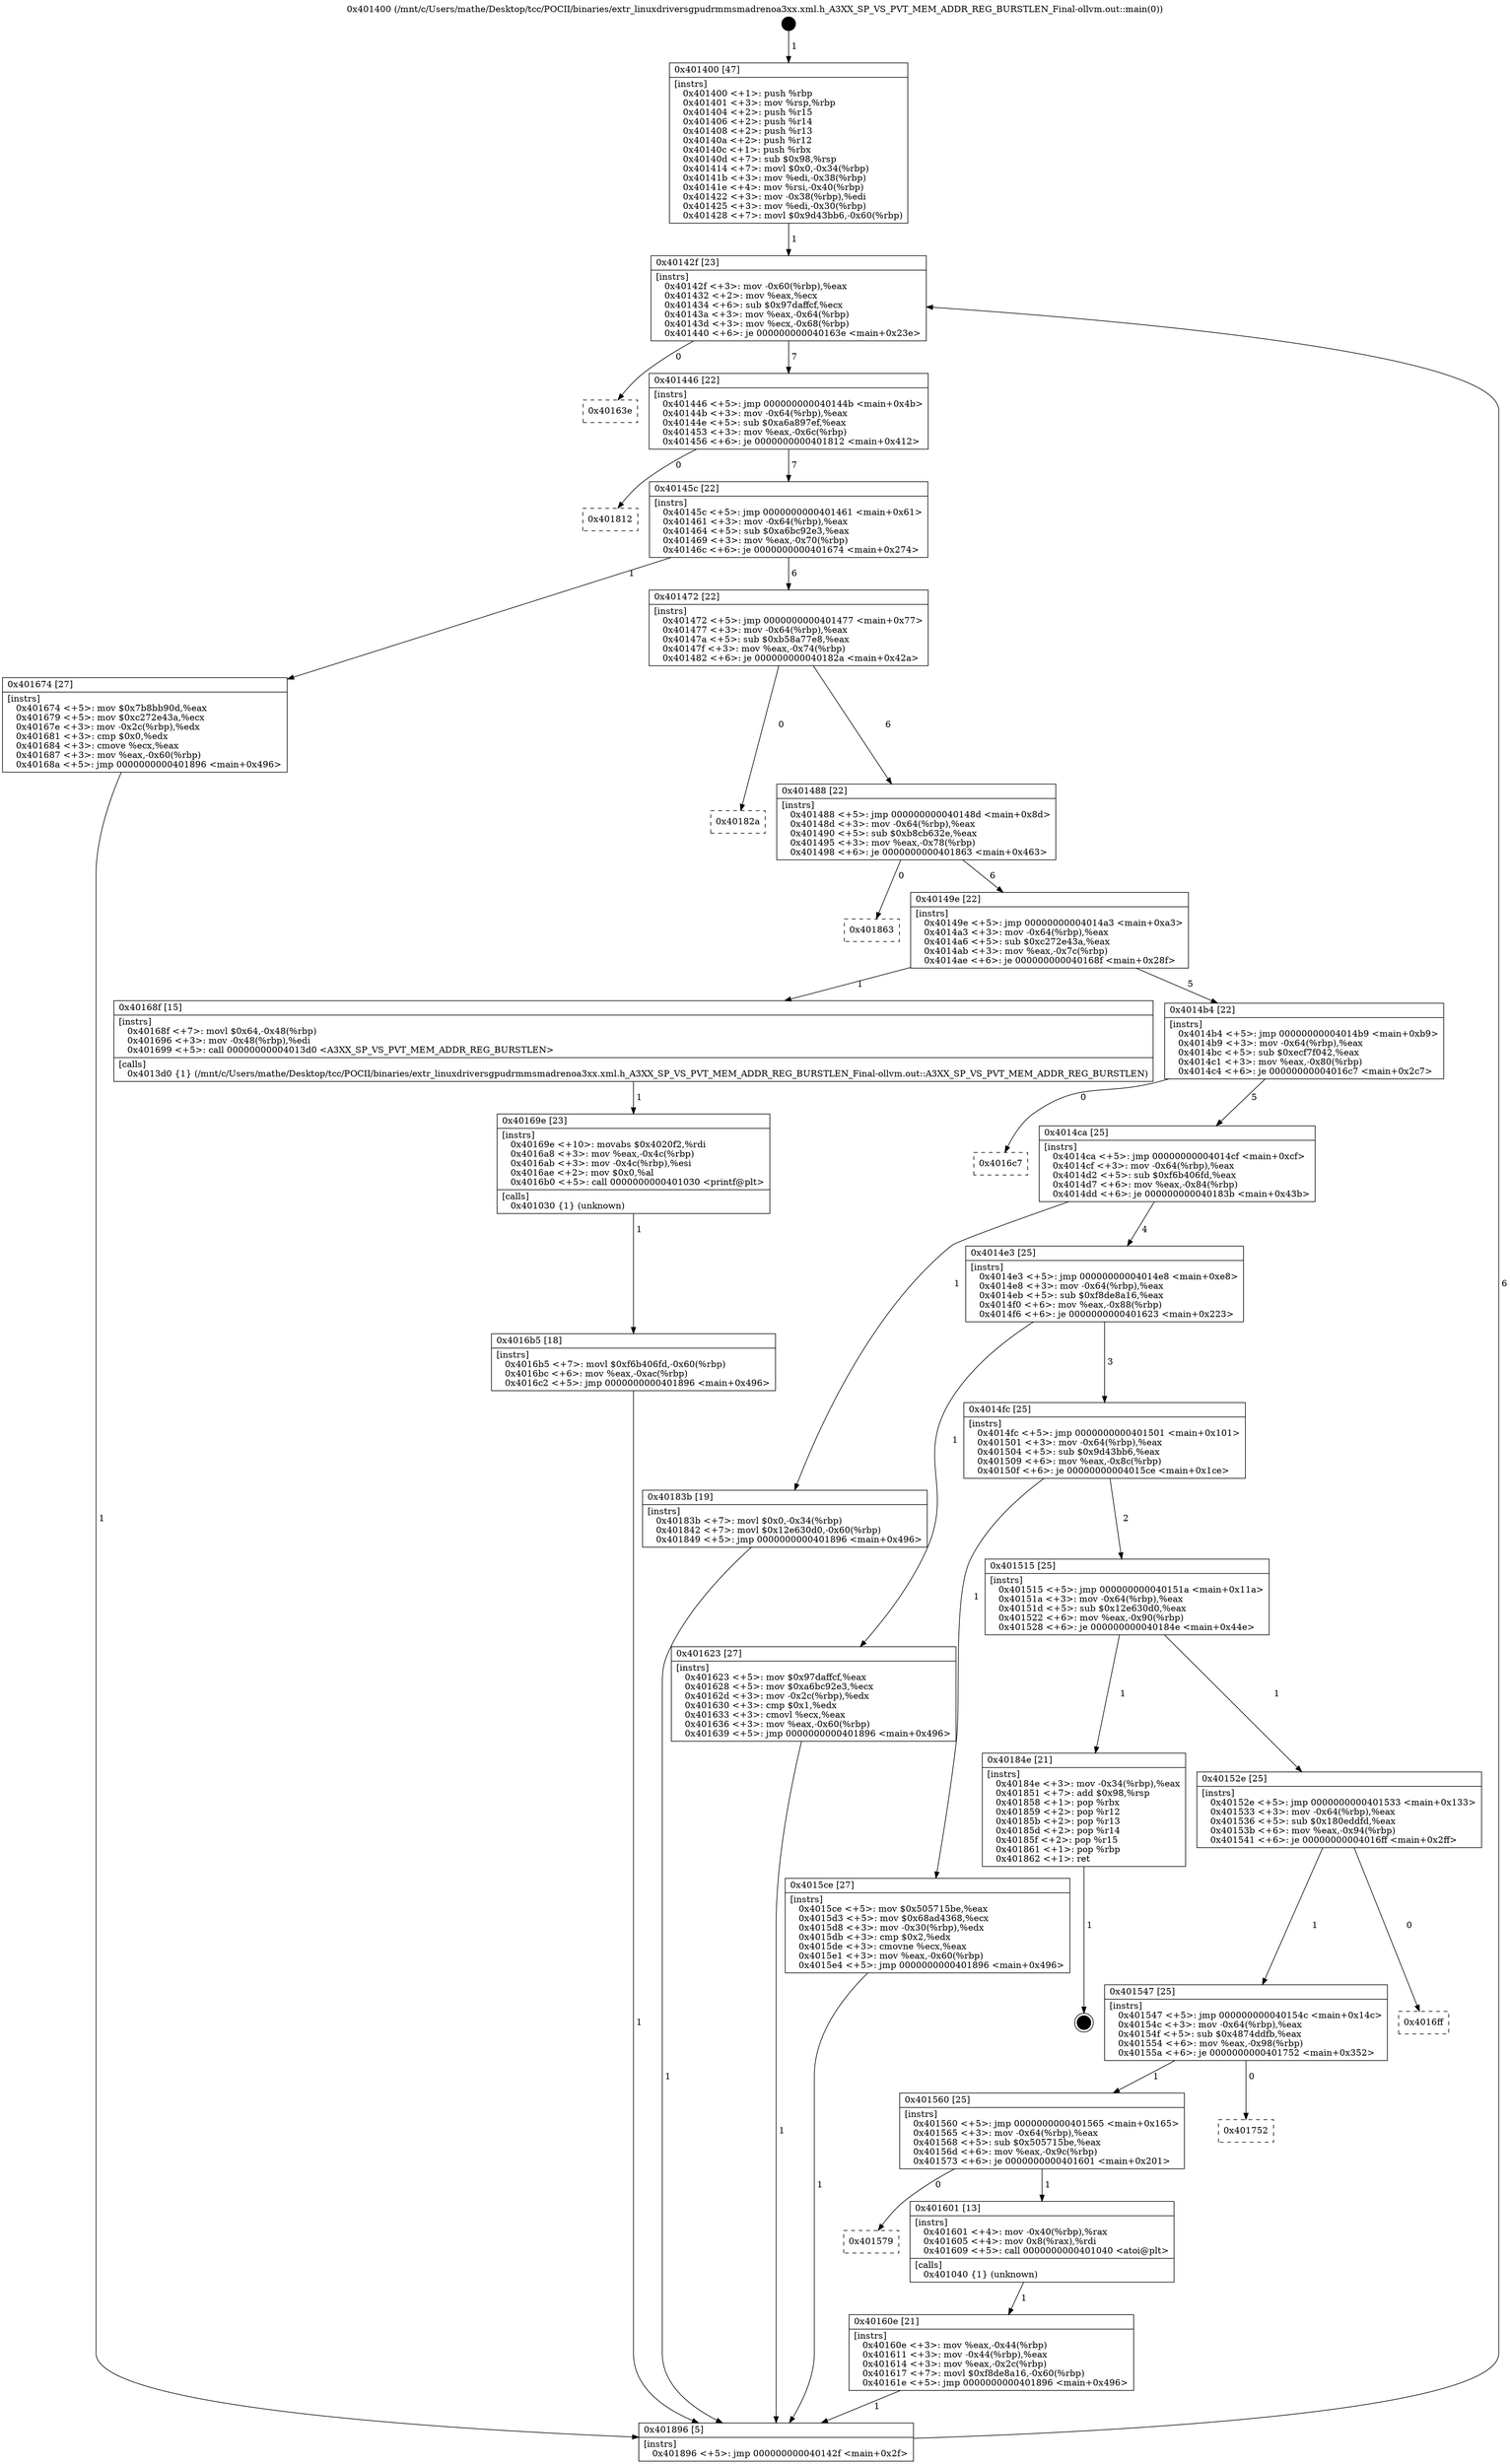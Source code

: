 digraph "0x401400" {
  label = "0x401400 (/mnt/c/Users/mathe/Desktop/tcc/POCII/binaries/extr_linuxdriversgpudrmmsmadrenoa3xx.xml.h_A3XX_SP_VS_PVT_MEM_ADDR_REG_BURSTLEN_Final-ollvm.out::main(0))"
  labelloc = "t"
  node[shape=record]

  Entry [label="",width=0.3,height=0.3,shape=circle,fillcolor=black,style=filled]
  "0x40142f" [label="{
     0x40142f [23]\l
     | [instrs]\l
     &nbsp;&nbsp;0x40142f \<+3\>: mov -0x60(%rbp),%eax\l
     &nbsp;&nbsp;0x401432 \<+2\>: mov %eax,%ecx\l
     &nbsp;&nbsp;0x401434 \<+6\>: sub $0x97daffcf,%ecx\l
     &nbsp;&nbsp;0x40143a \<+3\>: mov %eax,-0x64(%rbp)\l
     &nbsp;&nbsp;0x40143d \<+3\>: mov %ecx,-0x68(%rbp)\l
     &nbsp;&nbsp;0x401440 \<+6\>: je 000000000040163e \<main+0x23e\>\l
  }"]
  "0x40163e" [label="{
     0x40163e\l
  }", style=dashed]
  "0x401446" [label="{
     0x401446 [22]\l
     | [instrs]\l
     &nbsp;&nbsp;0x401446 \<+5\>: jmp 000000000040144b \<main+0x4b\>\l
     &nbsp;&nbsp;0x40144b \<+3\>: mov -0x64(%rbp),%eax\l
     &nbsp;&nbsp;0x40144e \<+5\>: sub $0xa6a897ef,%eax\l
     &nbsp;&nbsp;0x401453 \<+3\>: mov %eax,-0x6c(%rbp)\l
     &nbsp;&nbsp;0x401456 \<+6\>: je 0000000000401812 \<main+0x412\>\l
  }"]
  Exit [label="",width=0.3,height=0.3,shape=circle,fillcolor=black,style=filled,peripheries=2]
  "0x401812" [label="{
     0x401812\l
  }", style=dashed]
  "0x40145c" [label="{
     0x40145c [22]\l
     | [instrs]\l
     &nbsp;&nbsp;0x40145c \<+5\>: jmp 0000000000401461 \<main+0x61\>\l
     &nbsp;&nbsp;0x401461 \<+3\>: mov -0x64(%rbp),%eax\l
     &nbsp;&nbsp;0x401464 \<+5\>: sub $0xa6bc92e3,%eax\l
     &nbsp;&nbsp;0x401469 \<+3\>: mov %eax,-0x70(%rbp)\l
     &nbsp;&nbsp;0x40146c \<+6\>: je 0000000000401674 \<main+0x274\>\l
  }"]
  "0x4016b5" [label="{
     0x4016b5 [18]\l
     | [instrs]\l
     &nbsp;&nbsp;0x4016b5 \<+7\>: movl $0xf6b406fd,-0x60(%rbp)\l
     &nbsp;&nbsp;0x4016bc \<+6\>: mov %eax,-0xac(%rbp)\l
     &nbsp;&nbsp;0x4016c2 \<+5\>: jmp 0000000000401896 \<main+0x496\>\l
  }"]
  "0x401674" [label="{
     0x401674 [27]\l
     | [instrs]\l
     &nbsp;&nbsp;0x401674 \<+5\>: mov $0x7b8bb90d,%eax\l
     &nbsp;&nbsp;0x401679 \<+5\>: mov $0xc272e43a,%ecx\l
     &nbsp;&nbsp;0x40167e \<+3\>: mov -0x2c(%rbp),%edx\l
     &nbsp;&nbsp;0x401681 \<+3\>: cmp $0x0,%edx\l
     &nbsp;&nbsp;0x401684 \<+3\>: cmove %ecx,%eax\l
     &nbsp;&nbsp;0x401687 \<+3\>: mov %eax,-0x60(%rbp)\l
     &nbsp;&nbsp;0x40168a \<+5\>: jmp 0000000000401896 \<main+0x496\>\l
  }"]
  "0x401472" [label="{
     0x401472 [22]\l
     | [instrs]\l
     &nbsp;&nbsp;0x401472 \<+5\>: jmp 0000000000401477 \<main+0x77\>\l
     &nbsp;&nbsp;0x401477 \<+3\>: mov -0x64(%rbp),%eax\l
     &nbsp;&nbsp;0x40147a \<+5\>: sub $0xb58a77e8,%eax\l
     &nbsp;&nbsp;0x40147f \<+3\>: mov %eax,-0x74(%rbp)\l
     &nbsp;&nbsp;0x401482 \<+6\>: je 000000000040182a \<main+0x42a\>\l
  }"]
  "0x40169e" [label="{
     0x40169e [23]\l
     | [instrs]\l
     &nbsp;&nbsp;0x40169e \<+10\>: movabs $0x4020f2,%rdi\l
     &nbsp;&nbsp;0x4016a8 \<+3\>: mov %eax,-0x4c(%rbp)\l
     &nbsp;&nbsp;0x4016ab \<+3\>: mov -0x4c(%rbp),%esi\l
     &nbsp;&nbsp;0x4016ae \<+2\>: mov $0x0,%al\l
     &nbsp;&nbsp;0x4016b0 \<+5\>: call 0000000000401030 \<printf@plt\>\l
     | [calls]\l
     &nbsp;&nbsp;0x401030 \{1\} (unknown)\l
  }"]
  "0x40182a" [label="{
     0x40182a\l
  }", style=dashed]
  "0x401488" [label="{
     0x401488 [22]\l
     | [instrs]\l
     &nbsp;&nbsp;0x401488 \<+5\>: jmp 000000000040148d \<main+0x8d\>\l
     &nbsp;&nbsp;0x40148d \<+3\>: mov -0x64(%rbp),%eax\l
     &nbsp;&nbsp;0x401490 \<+5\>: sub $0xb8cb632e,%eax\l
     &nbsp;&nbsp;0x401495 \<+3\>: mov %eax,-0x78(%rbp)\l
     &nbsp;&nbsp;0x401498 \<+6\>: je 0000000000401863 \<main+0x463\>\l
  }"]
  "0x40160e" [label="{
     0x40160e [21]\l
     | [instrs]\l
     &nbsp;&nbsp;0x40160e \<+3\>: mov %eax,-0x44(%rbp)\l
     &nbsp;&nbsp;0x401611 \<+3\>: mov -0x44(%rbp),%eax\l
     &nbsp;&nbsp;0x401614 \<+3\>: mov %eax,-0x2c(%rbp)\l
     &nbsp;&nbsp;0x401617 \<+7\>: movl $0xf8de8a16,-0x60(%rbp)\l
     &nbsp;&nbsp;0x40161e \<+5\>: jmp 0000000000401896 \<main+0x496\>\l
  }"]
  "0x401863" [label="{
     0x401863\l
  }", style=dashed]
  "0x40149e" [label="{
     0x40149e [22]\l
     | [instrs]\l
     &nbsp;&nbsp;0x40149e \<+5\>: jmp 00000000004014a3 \<main+0xa3\>\l
     &nbsp;&nbsp;0x4014a3 \<+3\>: mov -0x64(%rbp),%eax\l
     &nbsp;&nbsp;0x4014a6 \<+5\>: sub $0xc272e43a,%eax\l
     &nbsp;&nbsp;0x4014ab \<+3\>: mov %eax,-0x7c(%rbp)\l
     &nbsp;&nbsp;0x4014ae \<+6\>: je 000000000040168f \<main+0x28f\>\l
  }"]
  "0x401579" [label="{
     0x401579\l
  }", style=dashed]
  "0x40168f" [label="{
     0x40168f [15]\l
     | [instrs]\l
     &nbsp;&nbsp;0x40168f \<+7\>: movl $0x64,-0x48(%rbp)\l
     &nbsp;&nbsp;0x401696 \<+3\>: mov -0x48(%rbp),%edi\l
     &nbsp;&nbsp;0x401699 \<+5\>: call 00000000004013d0 \<A3XX_SP_VS_PVT_MEM_ADDR_REG_BURSTLEN\>\l
     | [calls]\l
     &nbsp;&nbsp;0x4013d0 \{1\} (/mnt/c/Users/mathe/Desktop/tcc/POCII/binaries/extr_linuxdriversgpudrmmsmadrenoa3xx.xml.h_A3XX_SP_VS_PVT_MEM_ADDR_REG_BURSTLEN_Final-ollvm.out::A3XX_SP_VS_PVT_MEM_ADDR_REG_BURSTLEN)\l
  }"]
  "0x4014b4" [label="{
     0x4014b4 [22]\l
     | [instrs]\l
     &nbsp;&nbsp;0x4014b4 \<+5\>: jmp 00000000004014b9 \<main+0xb9\>\l
     &nbsp;&nbsp;0x4014b9 \<+3\>: mov -0x64(%rbp),%eax\l
     &nbsp;&nbsp;0x4014bc \<+5\>: sub $0xecf7f042,%eax\l
     &nbsp;&nbsp;0x4014c1 \<+3\>: mov %eax,-0x80(%rbp)\l
     &nbsp;&nbsp;0x4014c4 \<+6\>: je 00000000004016c7 \<main+0x2c7\>\l
  }"]
  "0x401601" [label="{
     0x401601 [13]\l
     | [instrs]\l
     &nbsp;&nbsp;0x401601 \<+4\>: mov -0x40(%rbp),%rax\l
     &nbsp;&nbsp;0x401605 \<+4\>: mov 0x8(%rax),%rdi\l
     &nbsp;&nbsp;0x401609 \<+5\>: call 0000000000401040 \<atoi@plt\>\l
     | [calls]\l
     &nbsp;&nbsp;0x401040 \{1\} (unknown)\l
  }"]
  "0x4016c7" [label="{
     0x4016c7\l
  }", style=dashed]
  "0x4014ca" [label="{
     0x4014ca [25]\l
     | [instrs]\l
     &nbsp;&nbsp;0x4014ca \<+5\>: jmp 00000000004014cf \<main+0xcf\>\l
     &nbsp;&nbsp;0x4014cf \<+3\>: mov -0x64(%rbp),%eax\l
     &nbsp;&nbsp;0x4014d2 \<+5\>: sub $0xf6b406fd,%eax\l
     &nbsp;&nbsp;0x4014d7 \<+6\>: mov %eax,-0x84(%rbp)\l
     &nbsp;&nbsp;0x4014dd \<+6\>: je 000000000040183b \<main+0x43b\>\l
  }"]
  "0x401560" [label="{
     0x401560 [25]\l
     | [instrs]\l
     &nbsp;&nbsp;0x401560 \<+5\>: jmp 0000000000401565 \<main+0x165\>\l
     &nbsp;&nbsp;0x401565 \<+3\>: mov -0x64(%rbp),%eax\l
     &nbsp;&nbsp;0x401568 \<+5\>: sub $0x505715be,%eax\l
     &nbsp;&nbsp;0x40156d \<+6\>: mov %eax,-0x9c(%rbp)\l
     &nbsp;&nbsp;0x401573 \<+6\>: je 0000000000401601 \<main+0x201\>\l
  }"]
  "0x40183b" [label="{
     0x40183b [19]\l
     | [instrs]\l
     &nbsp;&nbsp;0x40183b \<+7\>: movl $0x0,-0x34(%rbp)\l
     &nbsp;&nbsp;0x401842 \<+7\>: movl $0x12e630d0,-0x60(%rbp)\l
     &nbsp;&nbsp;0x401849 \<+5\>: jmp 0000000000401896 \<main+0x496\>\l
  }"]
  "0x4014e3" [label="{
     0x4014e3 [25]\l
     | [instrs]\l
     &nbsp;&nbsp;0x4014e3 \<+5\>: jmp 00000000004014e8 \<main+0xe8\>\l
     &nbsp;&nbsp;0x4014e8 \<+3\>: mov -0x64(%rbp),%eax\l
     &nbsp;&nbsp;0x4014eb \<+5\>: sub $0xf8de8a16,%eax\l
     &nbsp;&nbsp;0x4014f0 \<+6\>: mov %eax,-0x88(%rbp)\l
     &nbsp;&nbsp;0x4014f6 \<+6\>: je 0000000000401623 \<main+0x223\>\l
  }"]
  "0x401752" [label="{
     0x401752\l
  }", style=dashed]
  "0x401623" [label="{
     0x401623 [27]\l
     | [instrs]\l
     &nbsp;&nbsp;0x401623 \<+5\>: mov $0x97daffcf,%eax\l
     &nbsp;&nbsp;0x401628 \<+5\>: mov $0xa6bc92e3,%ecx\l
     &nbsp;&nbsp;0x40162d \<+3\>: mov -0x2c(%rbp),%edx\l
     &nbsp;&nbsp;0x401630 \<+3\>: cmp $0x1,%edx\l
     &nbsp;&nbsp;0x401633 \<+3\>: cmovl %ecx,%eax\l
     &nbsp;&nbsp;0x401636 \<+3\>: mov %eax,-0x60(%rbp)\l
     &nbsp;&nbsp;0x401639 \<+5\>: jmp 0000000000401896 \<main+0x496\>\l
  }"]
  "0x4014fc" [label="{
     0x4014fc [25]\l
     | [instrs]\l
     &nbsp;&nbsp;0x4014fc \<+5\>: jmp 0000000000401501 \<main+0x101\>\l
     &nbsp;&nbsp;0x401501 \<+3\>: mov -0x64(%rbp),%eax\l
     &nbsp;&nbsp;0x401504 \<+5\>: sub $0x9d43bb6,%eax\l
     &nbsp;&nbsp;0x401509 \<+6\>: mov %eax,-0x8c(%rbp)\l
     &nbsp;&nbsp;0x40150f \<+6\>: je 00000000004015ce \<main+0x1ce\>\l
  }"]
  "0x401547" [label="{
     0x401547 [25]\l
     | [instrs]\l
     &nbsp;&nbsp;0x401547 \<+5\>: jmp 000000000040154c \<main+0x14c\>\l
     &nbsp;&nbsp;0x40154c \<+3\>: mov -0x64(%rbp),%eax\l
     &nbsp;&nbsp;0x40154f \<+5\>: sub $0x4874ddfb,%eax\l
     &nbsp;&nbsp;0x401554 \<+6\>: mov %eax,-0x98(%rbp)\l
     &nbsp;&nbsp;0x40155a \<+6\>: je 0000000000401752 \<main+0x352\>\l
  }"]
  "0x4015ce" [label="{
     0x4015ce [27]\l
     | [instrs]\l
     &nbsp;&nbsp;0x4015ce \<+5\>: mov $0x505715be,%eax\l
     &nbsp;&nbsp;0x4015d3 \<+5\>: mov $0x68ad4368,%ecx\l
     &nbsp;&nbsp;0x4015d8 \<+3\>: mov -0x30(%rbp),%edx\l
     &nbsp;&nbsp;0x4015db \<+3\>: cmp $0x2,%edx\l
     &nbsp;&nbsp;0x4015de \<+3\>: cmovne %ecx,%eax\l
     &nbsp;&nbsp;0x4015e1 \<+3\>: mov %eax,-0x60(%rbp)\l
     &nbsp;&nbsp;0x4015e4 \<+5\>: jmp 0000000000401896 \<main+0x496\>\l
  }"]
  "0x401515" [label="{
     0x401515 [25]\l
     | [instrs]\l
     &nbsp;&nbsp;0x401515 \<+5\>: jmp 000000000040151a \<main+0x11a\>\l
     &nbsp;&nbsp;0x40151a \<+3\>: mov -0x64(%rbp),%eax\l
     &nbsp;&nbsp;0x40151d \<+5\>: sub $0x12e630d0,%eax\l
     &nbsp;&nbsp;0x401522 \<+6\>: mov %eax,-0x90(%rbp)\l
     &nbsp;&nbsp;0x401528 \<+6\>: je 000000000040184e \<main+0x44e\>\l
  }"]
  "0x401896" [label="{
     0x401896 [5]\l
     | [instrs]\l
     &nbsp;&nbsp;0x401896 \<+5\>: jmp 000000000040142f \<main+0x2f\>\l
  }"]
  "0x401400" [label="{
     0x401400 [47]\l
     | [instrs]\l
     &nbsp;&nbsp;0x401400 \<+1\>: push %rbp\l
     &nbsp;&nbsp;0x401401 \<+3\>: mov %rsp,%rbp\l
     &nbsp;&nbsp;0x401404 \<+2\>: push %r15\l
     &nbsp;&nbsp;0x401406 \<+2\>: push %r14\l
     &nbsp;&nbsp;0x401408 \<+2\>: push %r13\l
     &nbsp;&nbsp;0x40140a \<+2\>: push %r12\l
     &nbsp;&nbsp;0x40140c \<+1\>: push %rbx\l
     &nbsp;&nbsp;0x40140d \<+7\>: sub $0x98,%rsp\l
     &nbsp;&nbsp;0x401414 \<+7\>: movl $0x0,-0x34(%rbp)\l
     &nbsp;&nbsp;0x40141b \<+3\>: mov %edi,-0x38(%rbp)\l
     &nbsp;&nbsp;0x40141e \<+4\>: mov %rsi,-0x40(%rbp)\l
     &nbsp;&nbsp;0x401422 \<+3\>: mov -0x38(%rbp),%edi\l
     &nbsp;&nbsp;0x401425 \<+3\>: mov %edi,-0x30(%rbp)\l
     &nbsp;&nbsp;0x401428 \<+7\>: movl $0x9d43bb6,-0x60(%rbp)\l
  }"]
  "0x4016ff" [label="{
     0x4016ff\l
  }", style=dashed]
  "0x40184e" [label="{
     0x40184e [21]\l
     | [instrs]\l
     &nbsp;&nbsp;0x40184e \<+3\>: mov -0x34(%rbp),%eax\l
     &nbsp;&nbsp;0x401851 \<+7\>: add $0x98,%rsp\l
     &nbsp;&nbsp;0x401858 \<+1\>: pop %rbx\l
     &nbsp;&nbsp;0x401859 \<+2\>: pop %r12\l
     &nbsp;&nbsp;0x40185b \<+2\>: pop %r13\l
     &nbsp;&nbsp;0x40185d \<+2\>: pop %r14\l
     &nbsp;&nbsp;0x40185f \<+2\>: pop %r15\l
     &nbsp;&nbsp;0x401861 \<+1\>: pop %rbp\l
     &nbsp;&nbsp;0x401862 \<+1\>: ret\l
  }"]
  "0x40152e" [label="{
     0x40152e [25]\l
     | [instrs]\l
     &nbsp;&nbsp;0x40152e \<+5\>: jmp 0000000000401533 \<main+0x133\>\l
     &nbsp;&nbsp;0x401533 \<+3\>: mov -0x64(%rbp),%eax\l
     &nbsp;&nbsp;0x401536 \<+5\>: sub $0x180eddfd,%eax\l
     &nbsp;&nbsp;0x40153b \<+6\>: mov %eax,-0x94(%rbp)\l
     &nbsp;&nbsp;0x401541 \<+6\>: je 00000000004016ff \<main+0x2ff\>\l
  }"]
  Entry -> "0x401400" [label=" 1"]
  "0x40142f" -> "0x40163e" [label=" 0"]
  "0x40142f" -> "0x401446" [label=" 7"]
  "0x40184e" -> Exit [label=" 1"]
  "0x401446" -> "0x401812" [label=" 0"]
  "0x401446" -> "0x40145c" [label=" 7"]
  "0x40183b" -> "0x401896" [label=" 1"]
  "0x40145c" -> "0x401674" [label=" 1"]
  "0x40145c" -> "0x401472" [label=" 6"]
  "0x4016b5" -> "0x401896" [label=" 1"]
  "0x401472" -> "0x40182a" [label=" 0"]
  "0x401472" -> "0x401488" [label=" 6"]
  "0x40169e" -> "0x4016b5" [label=" 1"]
  "0x401488" -> "0x401863" [label=" 0"]
  "0x401488" -> "0x40149e" [label=" 6"]
  "0x40168f" -> "0x40169e" [label=" 1"]
  "0x40149e" -> "0x40168f" [label=" 1"]
  "0x40149e" -> "0x4014b4" [label=" 5"]
  "0x401674" -> "0x401896" [label=" 1"]
  "0x4014b4" -> "0x4016c7" [label=" 0"]
  "0x4014b4" -> "0x4014ca" [label=" 5"]
  "0x401623" -> "0x401896" [label=" 1"]
  "0x4014ca" -> "0x40183b" [label=" 1"]
  "0x4014ca" -> "0x4014e3" [label=" 4"]
  "0x401601" -> "0x40160e" [label=" 1"]
  "0x4014e3" -> "0x401623" [label=" 1"]
  "0x4014e3" -> "0x4014fc" [label=" 3"]
  "0x401560" -> "0x401579" [label=" 0"]
  "0x4014fc" -> "0x4015ce" [label=" 1"]
  "0x4014fc" -> "0x401515" [label=" 2"]
  "0x4015ce" -> "0x401896" [label=" 1"]
  "0x401400" -> "0x40142f" [label=" 1"]
  "0x401896" -> "0x40142f" [label=" 6"]
  "0x40160e" -> "0x401896" [label=" 1"]
  "0x401515" -> "0x40184e" [label=" 1"]
  "0x401515" -> "0x40152e" [label=" 1"]
  "0x401547" -> "0x401560" [label=" 1"]
  "0x40152e" -> "0x4016ff" [label=" 0"]
  "0x40152e" -> "0x401547" [label=" 1"]
  "0x401560" -> "0x401601" [label=" 1"]
  "0x401547" -> "0x401752" [label=" 0"]
}
